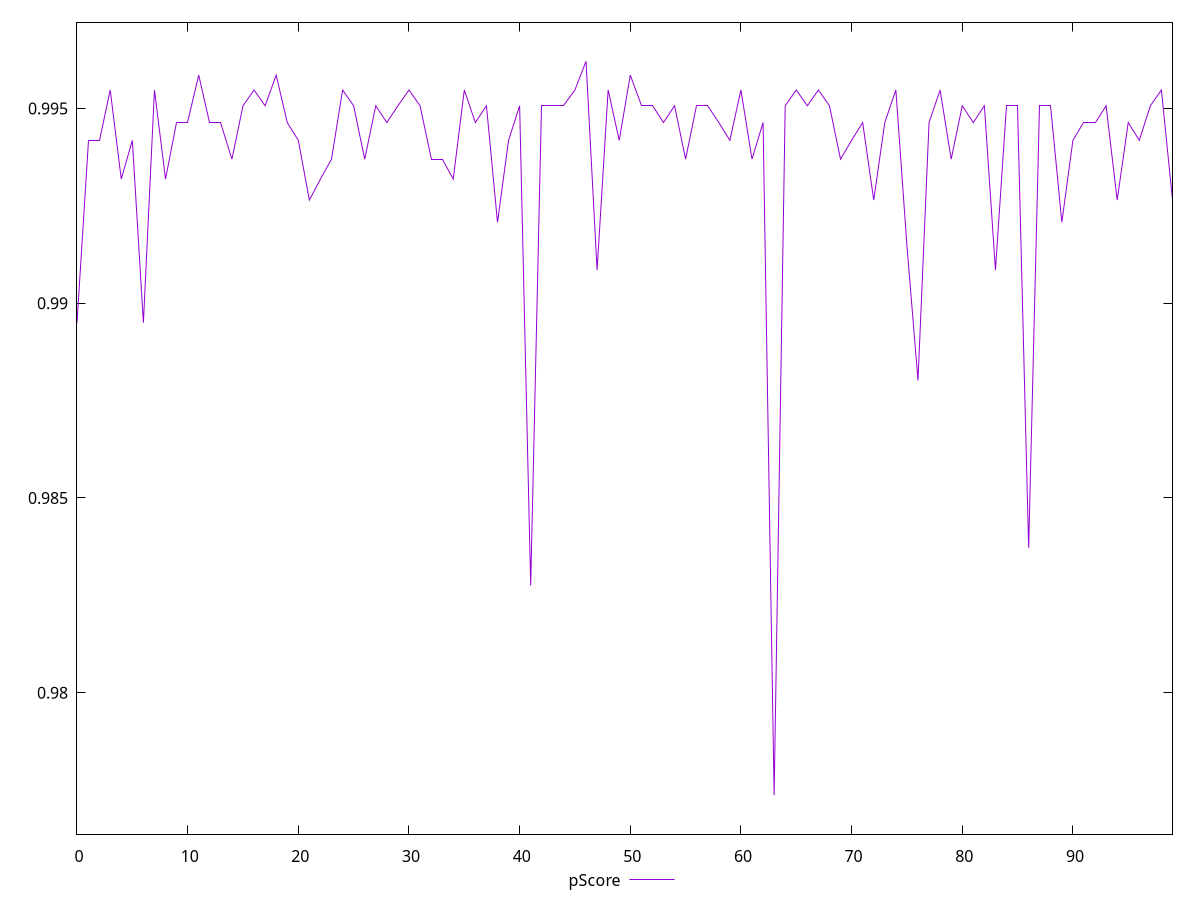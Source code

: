 reset

$pScore <<EOF
0 0.9894989257340682
1 0.994180911427837
2 0.994180911427837
3 0.9954734645055221
4 0.9931862003898535
5 0.994180911427837
6 0.9894989257340682
7 0.9954734645055221
8 0.9931862003898535
9 0.9946375893622611
10 0.9946375893622611
11 0.9958542552567312
12 0.9946375893622611
13 0.9946375893622611
14 0.9936973680837036
15 0.9950681770426781
16 0.9954734645055221
17 0.9950681770426781
18 0.9958542552567312
19 0.9946375893622611
20 0.994180911427837
21 0.9926466668793034
22 0.9931862003898535
23 0.9936973680837036
24 0.9954734645055221
25 0.9950681770426781
26 0.9936973680837036
27 0.9950681770426781
28 0.9946375893622611
29 0.9950681770426781
30 0.9954734645055221
31 0.9950681770426781
32 0.9936973680837036
33 0.9936973680837036
34 0.9931862003898535
35 0.9954734645055221
36 0.9946375893622611
37 0.9950681770426781
38 0.9920780447368824
39 0.994180911427837
40 0.9950681770426781
41 0.9827521983514116
42 0.9950681770426781
43 0.9950681770426781
44 0.9950681770426781
45 0.9954734645055221
46 0.9962113647861295
47 0.9908507430743767
48 0.9954734645055221
49 0.994180911427837
50 0.9958542552567312
51 0.9950681770426781
52 0.9950681770426781
53 0.9946375893622611
54 0.9950681770426781
55 0.9936973680837036
56 0.9950681770426781
57 0.9950681770426781
58 0.9946375893622611
59 0.994180911427837
60 0.9954734645055221
61 0.9936973680837036
62 0.9946375893622611
63 0.9773690465852017
64 0.9950681770426781
65 0.9954734645055221
66 0.9950681770426781
67 0.9954734645055221
68 0.9950681770426781
69 0.9936973680837036
70 0.994180911427837
71 0.9946375893622611
72 0.9926466668793034
73 0.9946375893622611
74 0.9954734645055221
75 0.9914796308990093
76 0.9880175836752019
77 0.9946375893622611
78 0.9954734645055221
79 0.9936973680837036
80 0.9950681770426781
81 0.9946375893622611
82 0.9950681770426781
83 0.9908507430743767
84 0.9950681770426781
85 0.9950681770426781
86 0.9837182073683034
87 0.9950681770426781
88 0.9950681770426781
89 0.9920780447368824
90 0.994180911427837
91 0.9946375893622611
92 0.9946375893622611
93 0.9950681770426781
94 0.9926466668793034
95 0.9946375893622611
96 0.994180911427837
97 0.9950681770426781
98 0.9954734645055221
99 0.9926466668793034
EOF

set key outside below
set xrange [0:99]
set yrange [0.9763690465852017:0.9972113647861295]
set trange [0.9763690465852017:0.9972113647861295]
set terminal svg size 640, 500 enhanced background rgb 'white'
set output "report_00018_2021-02-10T15-25-16.877Z/max-potential-fid/samples/pages+cached+noadtech+nomedia+nocss/pScore/values.svg"

plot $pScore title "pScore" with line

reset

